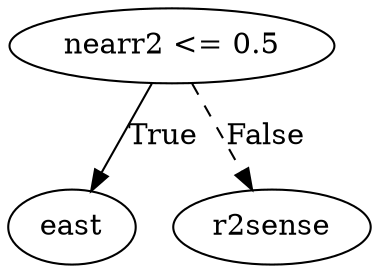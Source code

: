 digraph {
0 [label="nearr2 <= 0.5"];
1 [label="east"];
0 -> 1 [label="True"];
2 [label="r2sense"];
0 -> 2 [style="dashed", label="False"];

}